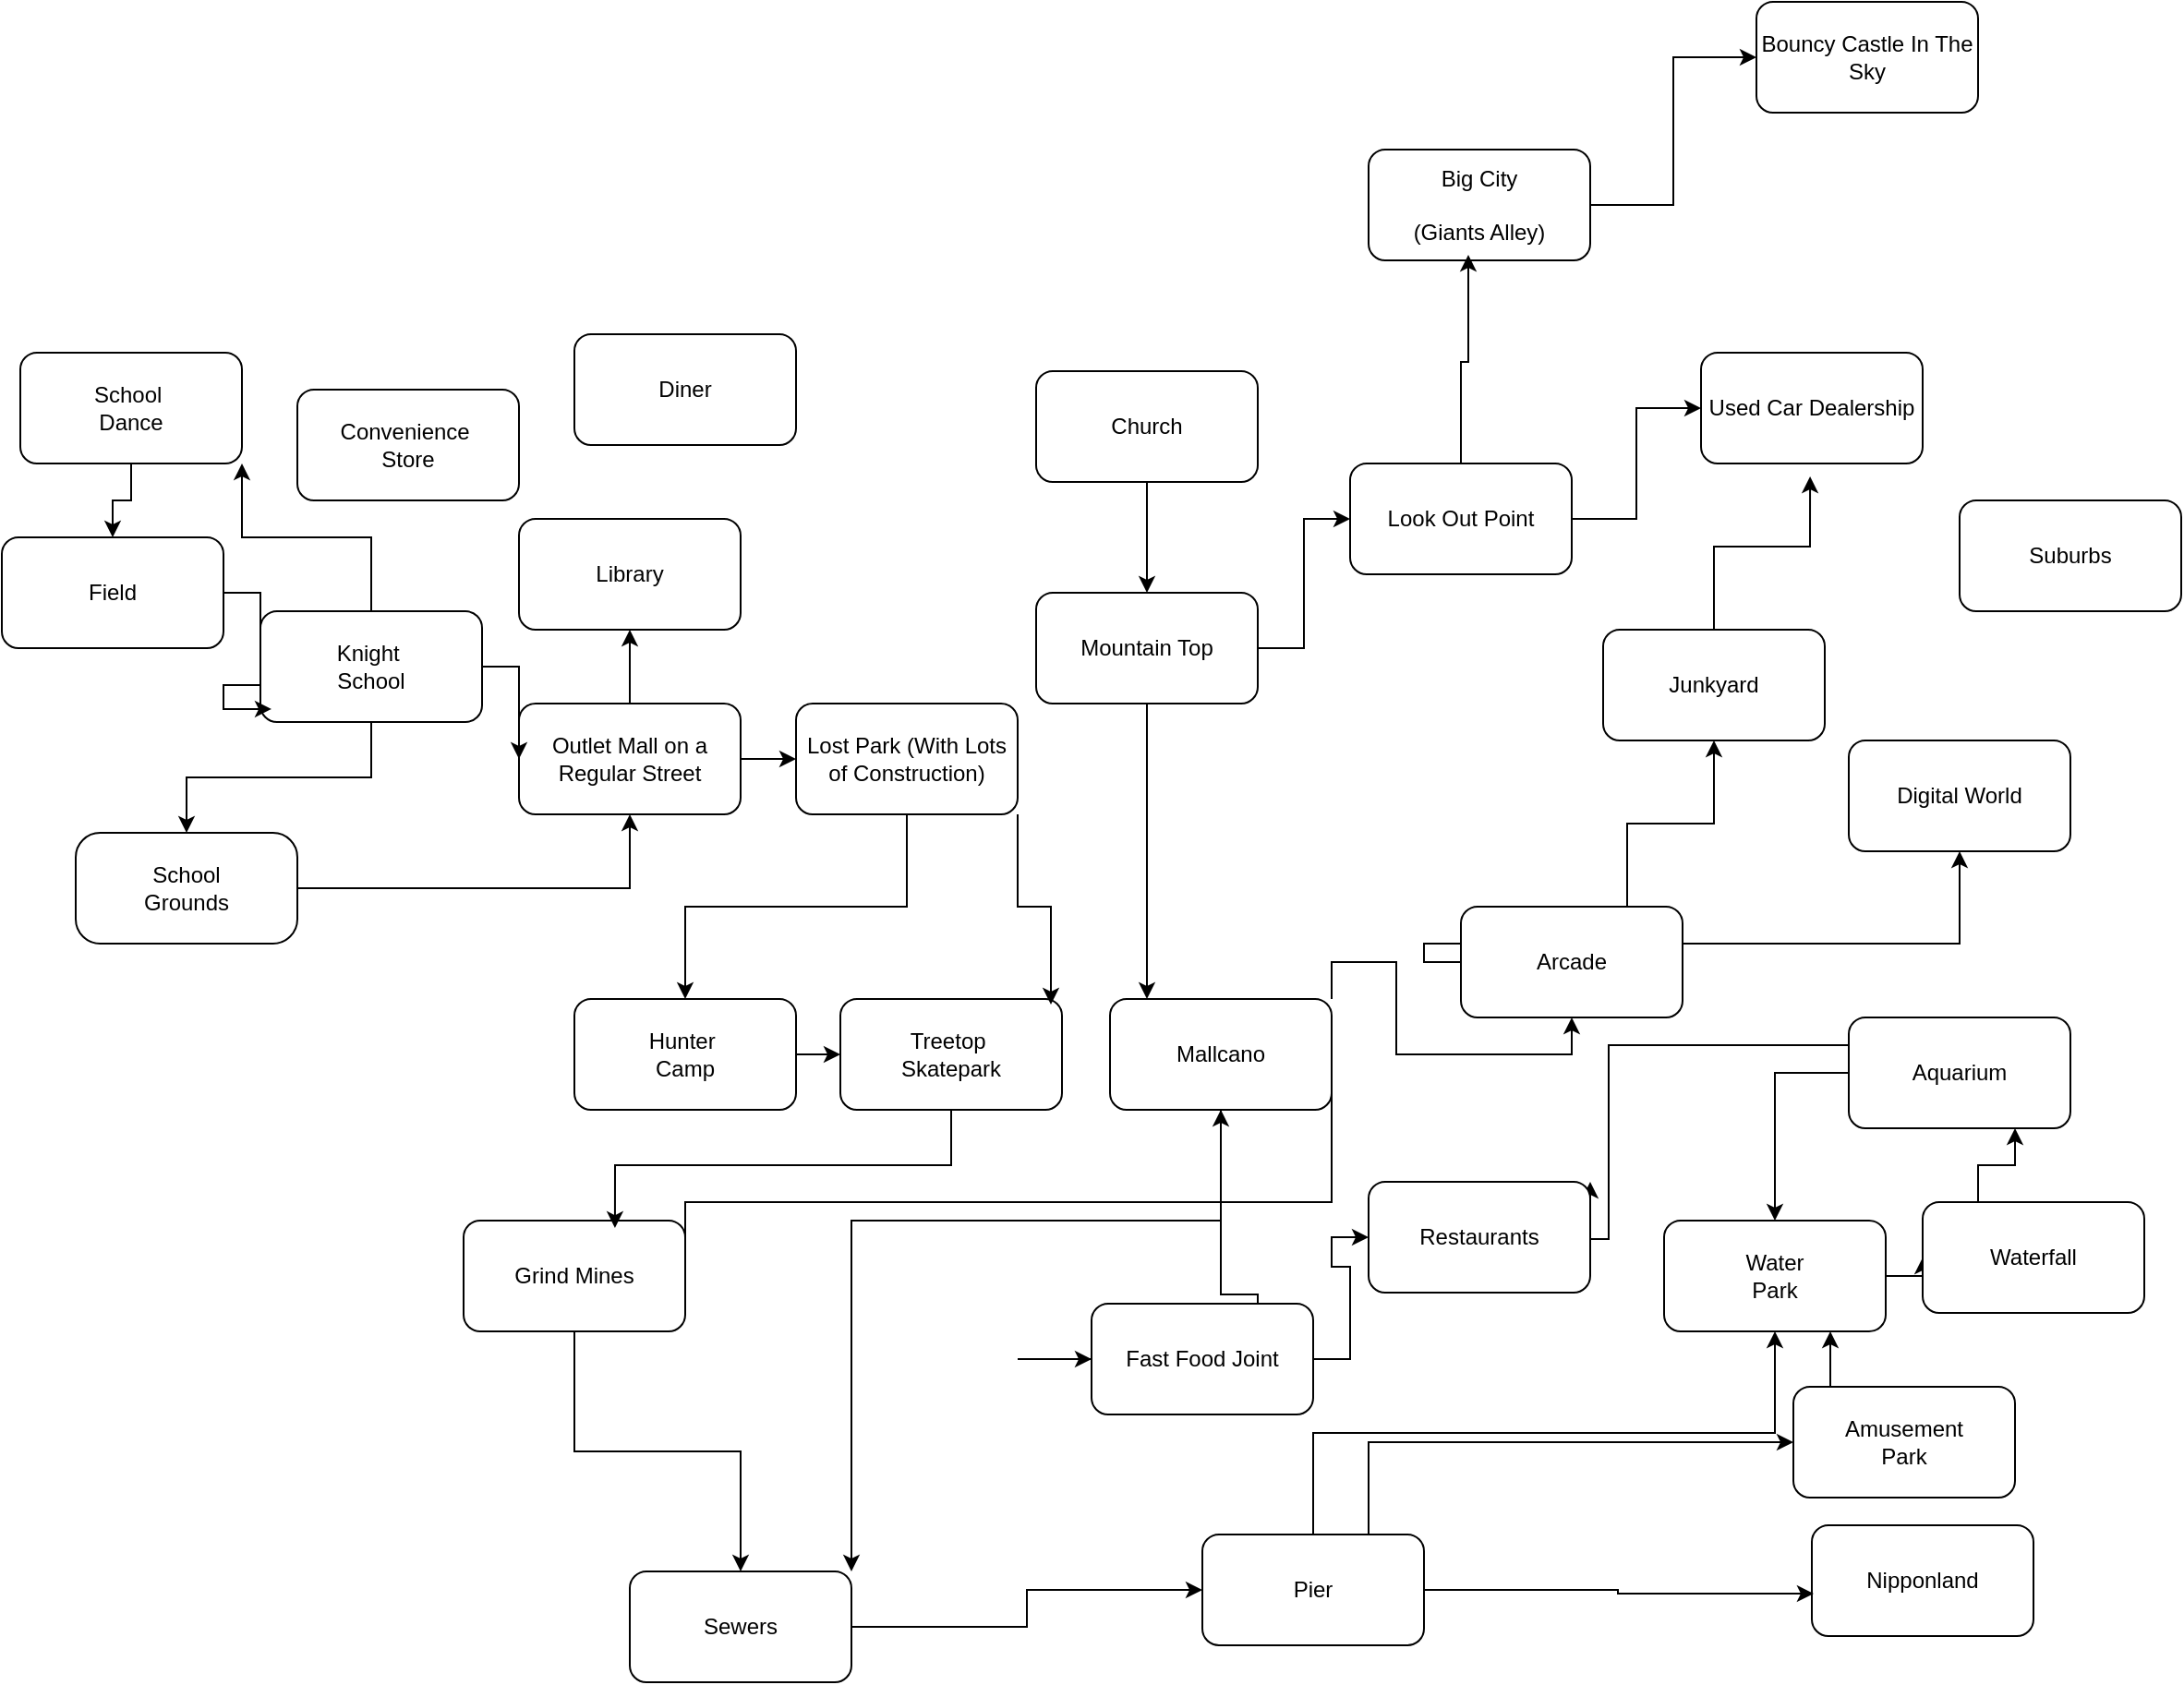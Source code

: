 <mxfile version="28.2.7">
  <diagram name="ページ1" id="Hq7mq9DURl0nzRcfe1HW">
    <mxGraphModel dx="1605" dy="1683" grid="1" gridSize="10" guides="1" tooltips="1" connect="1" arrows="1" fold="1" page="1" pageScale="1" pageWidth="827" pageHeight="1169" math="0" shadow="0">
      <root>
        <mxCell id="0" />
        <mxCell id="1" parent="0" />
        <mxCell id="FHi2QEq27pnTeOY9-yR4-7" value="" style="edgeStyle=orthogonalEdgeStyle;rounded=0;orthogonalLoop=1;jettySize=auto;html=1;" edge="1" parent="1" source="FHi2QEq27pnTeOY9-yR4-2" target="FHi2QEq27pnTeOY9-yR4-5">
          <mxGeometry relative="1" as="geometry" />
        </mxCell>
        <mxCell id="FHi2QEq27pnTeOY9-yR4-2" value="School&lt;div&gt;Grounds&lt;/div&gt;" style="rounded=1;whiteSpace=wrap;html=1;arcSize=22;" vertex="1" parent="1">
          <mxGeometry y="270" width="120" height="60" as="geometry" />
        </mxCell>
        <mxCell id="FHi2QEq27pnTeOY9-yR4-3" value="Convenience&amp;nbsp;&lt;div&gt;Store&lt;/div&gt;" style="rounded=1;whiteSpace=wrap;html=1;" vertex="1" parent="1">
          <mxGeometry x="120" y="30" width="120" height="60" as="geometry" />
        </mxCell>
        <mxCell id="FHi2QEq27pnTeOY9-yR4-4" value="Library" style="rounded=1;whiteSpace=wrap;html=1;" vertex="1" parent="1">
          <mxGeometry x="240" y="100" width="120" height="60" as="geometry" />
        </mxCell>
        <mxCell id="FHi2QEq27pnTeOY9-yR4-17" style="edgeStyle=orthogonalEdgeStyle;rounded=0;orthogonalLoop=1;jettySize=auto;html=1;exitX=0.5;exitY=0;exitDx=0;exitDy=0;" edge="1" parent="1" source="FHi2QEq27pnTeOY9-yR4-5" target="FHi2QEq27pnTeOY9-yR4-4">
          <mxGeometry relative="1" as="geometry" />
        </mxCell>
        <mxCell id="FHi2QEq27pnTeOY9-yR4-41" style="edgeStyle=orthogonalEdgeStyle;rounded=0;orthogonalLoop=1;jettySize=auto;html=1;exitX=1;exitY=0.5;exitDx=0;exitDy=0;entryX=0;entryY=0.5;entryDx=0;entryDy=0;" edge="1" parent="1" source="FHi2QEq27pnTeOY9-yR4-5" target="FHi2QEq27pnTeOY9-yR4-40">
          <mxGeometry relative="1" as="geometry" />
        </mxCell>
        <mxCell id="FHi2QEq27pnTeOY9-yR4-5" value="Outlet Mall on a Regular Street" style="rounded=1;whiteSpace=wrap;html=1;" vertex="1" parent="1">
          <mxGeometry x="240" y="200" width="120" height="60" as="geometry" />
        </mxCell>
        <mxCell id="FHi2QEq27pnTeOY9-yR4-9" value="" style="edgeStyle=orthogonalEdgeStyle;rounded=0;orthogonalLoop=1;jettySize=auto;html=1;" edge="1" parent="1" source="FHi2QEq27pnTeOY9-yR4-8" target="FHi2QEq27pnTeOY9-yR4-2">
          <mxGeometry relative="1" as="geometry" />
        </mxCell>
        <mxCell id="FHi2QEq27pnTeOY9-yR4-12" style="edgeStyle=orthogonalEdgeStyle;rounded=0;orthogonalLoop=1;jettySize=auto;html=1;exitX=0.5;exitY=0;exitDx=0;exitDy=0;entryX=1;entryY=1;entryDx=0;entryDy=0;" edge="1" parent="1" source="FHi2QEq27pnTeOY9-yR4-8" target="FHi2QEq27pnTeOY9-yR4-11">
          <mxGeometry relative="1" as="geometry" />
        </mxCell>
        <mxCell id="FHi2QEq27pnTeOY9-yR4-16" style="edgeStyle=orthogonalEdgeStyle;rounded=0;orthogonalLoop=1;jettySize=auto;html=1;exitX=1;exitY=0.5;exitDx=0;exitDy=0;entryX=0;entryY=0.5;entryDx=0;entryDy=0;" edge="1" parent="1" source="FHi2QEq27pnTeOY9-yR4-8" target="FHi2QEq27pnTeOY9-yR4-5">
          <mxGeometry relative="1" as="geometry" />
        </mxCell>
        <mxCell id="FHi2QEq27pnTeOY9-yR4-8" value="Knight&amp;nbsp;&lt;div&gt;School&lt;/div&gt;" style="rounded=1;whiteSpace=wrap;html=1;" vertex="1" parent="1">
          <mxGeometry x="100" y="150" width="120" height="60" as="geometry" />
        </mxCell>
        <mxCell id="FHi2QEq27pnTeOY9-yR4-14" style="edgeStyle=orthogonalEdgeStyle;rounded=0;orthogonalLoop=1;jettySize=auto;html=1;exitX=0.5;exitY=1;exitDx=0;exitDy=0;entryX=0.5;entryY=0;entryDx=0;entryDy=0;" edge="1" parent="1" source="FHi2QEq27pnTeOY9-yR4-11" target="FHi2QEq27pnTeOY9-yR4-13">
          <mxGeometry relative="1" as="geometry" />
        </mxCell>
        <mxCell id="FHi2QEq27pnTeOY9-yR4-11" value="School&amp;nbsp;&lt;div&gt;Dance&lt;/div&gt;" style="rounded=1;whiteSpace=wrap;html=1;" vertex="1" parent="1">
          <mxGeometry x="-30" y="10" width="120" height="60" as="geometry" />
        </mxCell>
        <mxCell id="FHi2QEq27pnTeOY9-yR4-13" value="Field" style="rounded=1;whiteSpace=wrap;html=1;" vertex="1" parent="1">
          <mxGeometry x="-40" y="110" width="120" height="60" as="geometry" />
        </mxCell>
        <mxCell id="FHi2QEq27pnTeOY9-yR4-15" style="edgeStyle=orthogonalEdgeStyle;rounded=0;orthogonalLoop=1;jettySize=auto;html=1;entryX=0.05;entryY=0.883;entryDx=0;entryDy=0;entryPerimeter=0;" edge="1" parent="1" source="FHi2QEq27pnTeOY9-yR4-13" target="FHi2QEq27pnTeOY9-yR4-8">
          <mxGeometry relative="1" as="geometry" />
        </mxCell>
        <mxCell id="FHi2QEq27pnTeOY9-yR4-45" style="edgeStyle=orthogonalEdgeStyle;rounded=0;orthogonalLoop=1;jettySize=auto;html=1;exitX=1;exitY=0.5;exitDx=0;exitDy=0;entryX=0;entryY=0.5;entryDx=0;entryDy=0;" edge="1" parent="1" source="FHi2QEq27pnTeOY9-yR4-20" target="FHi2QEq27pnTeOY9-yR4-34">
          <mxGeometry relative="1" as="geometry" />
        </mxCell>
        <mxCell id="FHi2QEq27pnTeOY9-yR4-20" value="Hunter&amp;nbsp;&lt;div&gt;Camp&lt;/div&gt;" style="rounded=1;whiteSpace=wrap;html=1;" vertex="1" parent="1">
          <mxGeometry x="270" y="360" width="120" height="60" as="geometry" />
        </mxCell>
        <mxCell id="FHi2QEq27pnTeOY9-yR4-74" style="edgeStyle=orthogonalEdgeStyle;rounded=0;orthogonalLoop=1;jettySize=auto;html=1;exitX=0.5;exitY=1;exitDx=0;exitDy=0;entryX=0.5;entryY=0;entryDx=0;entryDy=0;" edge="1" parent="1" source="FHi2QEq27pnTeOY9-yR4-21" target="FHi2QEq27pnTeOY9-yR4-72">
          <mxGeometry relative="1" as="geometry" />
        </mxCell>
        <mxCell id="FHi2QEq27pnTeOY9-yR4-21" value="Church" style="rounded=1;whiteSpace=wrap;html=1;" vertex="1" parent="1">
          <mxGeometry x="520" y="20" width="120" height="60" as="geometry" />
        </mxCell>
        <mxCell id="FHi2QEq27pnTeOY9-yR4-81" style="edgeStyle=orthogonalEdgeStyle;rounded=0;orthogonalLoop=1;jettySize=auto;html=1;exitX=1;exitY=0.5;exitDx=0;exitDy=0;entryX=0;entryY=0.5;entryDx=0;entryDy=0;" edge="1" parent="1" source="FHi2QEq27pnTeOY9-yR4-22" target="FHi2QEq27pnTeOY9-yR4-79">
          <mxGeometry relative="1" as="geometry" />
        </mxCell>
        <mxCell id="FHi2QEq27pnTeOY9-yR4-22" value="Big City&lt;div&gt;&lt;br&gt;&lt;/div&gt;&lt;div&gt;(Giants Alley)&lt;/div&gt;" style="rounded=1;whiteSpace=wrap;html=1;" vertex="1" parent="1">
          <mxGeometry x="700" y="-100" width="120" height="60" as="geometry" />
        </mxCell>
        <mxCell id="FHi2QEq27pnTeOY9-yR4-57" style="edgeStyle=orthogonalEdgeStyle;rounded=0;orthogonalLoop=1;jettySize=auto;html=1;exitX=1;exitY=0.5;exitDx=0;exitDy=0;entryX=0;entryY=0.5;entryDx=0;entryDy=0;" edge="1" parent="1" source="FHi2QEq27pnTeOY9-yR4-23" target="FHi2QEq27pnTeOY9-yR4-26">
          <mxGeometry relative="1" as="geometry" />
        </mxCell>
        <mxCell id="FHi2QEq27pnTeOY9-yR4-23" value="Water&lt;div&gt;Park&lt;/div&gt;" style="rounded=1;whiteSpace=wrap;html=1;" vertex="1" parent="1">
          <mxGeometry x="860" y="480" width="120" height="60" as="geometry" />
        </mxCell>
        <mxCell id="FHi2QEq27pnTeOY9-yR4-53" style="edgeStyle=orthogonalEdgeStyle;rounded=0;orthogonalLoop=1;jettySize=auto;html=1;exitX=0.5;exitY=0;exitDx=0;exitDy=0;entryX=0.5;entryY=1;entryDx=0;entryDy=0;" edge="1" parent="1" source="FHi2QEq27pnTeOY9-yR4-24" target="FHi2QEq27pnTeOY9-yR4-23">
          <mxGeometry relative="1" as="geometry" />
        </mxCell>
        <mxCell id="FHi2QEq27pnTeOY9-yR4-54" style="edgeStyle=orthogonalEdgeStyle;rounded=0;orthogonalLoop=1;jettySize=auto;html=1;exitX=0.75;exitY=0;exitDx=0;exitDy=0;entryX=0;entryY=0.5;entryDx=0;entryDy=0;" edge="1" parent="1" source="FHi2QEq27pnTeOY9-yR4-24" target="FHi2QEq27pnTeOY9-yR4-25">
          <mxGeometry relative="1" as="geometry" />
        </mxCell>
        <mxCell id="FHi2QEq27pnTeOY9-yR4-24" value="Pier" style="rounded=1;whiteSpace=wrap;html=1;" vertex="1" parent="1">
          <mxGeometry x="610" y="650" width="120" height="60" as="geometry" />
        </mxCell>
        <mxCell id="FHi2QEq27pnTeOY9-yR4-55" style="edgeStyle=orthogonalEdgeStyle;rounded=0;orthogonalLoop=1;jettySize=auto;html=1;exitX=0.25;exitY=0;exitDx=0;exitDy=0;entryX=0.75;entryY=1;entryDx=0;entryDy=0;" edge="1" parent="1" source="FHi2QEq27pnTeOY9-yR4-25" target="FHi2QEq27pnTeOY9-yR4-23">
          <mxGeometry relative="1" as="geometry" />
        </mxCell>
        <mxCell id="FHi2QEq27pnTeOY9-yR4-25" value="Amusement&lt;div&gt;Park&lt;/div&gt;" style="rounded=1;whiteSpace=wrap;html=1;" vertex="1" parent="1">
          <mxGeometry x="930" y="570" width="120" height="60" as="geometry" />
        </mxCell>
        <mxCell id="FHi2QEq27pnTeOY9-yR4-58" style="edgeStyle=orthogonalEdgeStyle;rounded=0;orthogonalLoop=1;jettySize=auto;html=1;exitX=0.25;exitY=0;exitDx=0;exitDy=0;entryX=0.75;entryY=1;entryDx=0;entryDy=0;" edge="1" parent="1" source="FHi2QEq27pnTeOY9-yR4-26" target="FHi2QEq27pnTeOY9-yR4-27">
          <mxGeometry relative="1" as="geometry" />
        </mxCell>
        <mxCell id="FHi2QEq27pnTeOY9-yR4-26" value="Waterfall" style="rounded=1;whiteSpace=wrap;html=1;" vertex="1" parent="1">
          <mxGeometry x="1000" y="470" width="120" height="60" as="geometry" />
        </mxCell>
        <mxCell id="FHi2QEq27pnTeOY9-yR4-50" style="edgeStyle=orthogonalEdgeStyle;rounded=0;orthogonalLoop=1;jettySize=auto;html=1;exitX=0;exitY=0.5;exitDx=0;exitDy=0;" edge="1" parent="1" source="FHi2QEq27pnTeOY9-yR4-27" target="FHi2QEq27pnTeOY9-yR4-23">
          <mxGeometry relative="1" as="geometry" />
        </mxCell>
        <mxCell id="FHi2QEq27pnTeOY9-yR4-70" style="edgeStyle=orthogonalEdgeStyle;rounded=0;orthogonalLoop=1;jettySize=auto;html=1;exitX=0;exitY=0.25;exitDx=0;exitDy=0;entryX=1;entryY=0;entryDx=0;entryDy=0;" edge="1" parent="1" source="FHi2QEq27pnTeOY9-yR4-27" target="FHi2QEq27pnTeOY9-yR4-68">
          <mxGeometry relative="1" as="geometry">
            <Array as="points">
              <mxPoint x="830" y="385" />
              <mxPoint x="830" y="490" />
            </Array>
          </mxGeometry>
        </mxCell>
        <mxCell id="FHi2QEq27pnTeOY9-yR4-27" value="Aquarium" style="rounded=1;whiteSpace=wrap;html=1;" vertex="1" parent="1">
          <mxGeometry x="960" y="370" width="120" height="60" as="geometry" />
        </mxCell>
        <mxCell id="FHi2QEq27pnTeOY9-yR4-29" value="Suburbs" style="rounded=1;whiteSpace=wrap;html=1;" vertex="1" parent="1">
          <mxGeometry x="1020" y="90" width="120" height="60" as="geometry" />
        </mxCell>
        <mxCell id="FHi2QEq27pnTeOY9-yR4-30" value="Nipponland" style="rounded=1;whiteSpace=wrap;html=1;" vertex="1" parent="1">
          <mxGeometry x="940" y="645" width="120" height="60" as="geometry" />
        </mxCell>
        <mxCell id="FHi2QEq27pnTeOY9-yR4-31" value="Diner" style="rounded=1;whiteSpace=wrap;html=1;" vertex="1" parent="1">
          <mxGeometry x="270" width="120" height="60" as="geometry" />
        </mxCell>
        <mxCell id="FHi2QEq27pnTeOY9-yR4-64" style="edgeStyle=orthogonalEdgeStyle;rounded=0;orthogonalLoop=1;jettySize=auto;html=1;exitX=0.75;exitY=0;exitDx=0;exitDy=0;entryX=0.5;entryY=1;entryDx=0;entryDy=0;" edge="1" parent="1" source="FHi2QEq27pnTeOY9-yR4-32" target="FHi2QEq27pnTeOY9-yR4-63">
          <mxGeometry relative="1" as="geometry" />
        </mxCell>
        <mxCell id="FHi2QEq27pnTeOY9-yR4-67" style="edgeStyle=orthogonalEdgeStyle;rounded=0;orthogonalLoop=1;jettySize=auto;html=1;exitX=1;exitY=0.5;exitDx=0;exitDy=0;" edge="1" parent="1" source="FHi2QEq27pnTeOY9-yR4-32" target="FHi2QEq27pnTeOY9-yR4-35">
          <mxGeometry relative="1" as="geometry">
            <Array as="points">
              <mxPoint x="730" y="330" />
              <mxPoint x="1020" y="330" />
            </Array>
          </mxGeometry>
        </mxCell>
        <mxCell id="FHi2QEq27pnTeOY9-yR4-32" value="Arcade" style="rounded=1;whiteSpace=wrap;html=1;" vertex="1" parent="1">
          <mxGeometry x="750" y="310" width="120" height="60" as="geometry" />
        </mxCell>
        <mxCell id="FHi2QEq27pnTeOY9-yR4-34" value="Treetop&amp;nbsp;&lt;div&gt;Skatepark&lt;/div&gt;" style="rounded=1;whiteSpace=wrap;html=1;" vertex="1" parent="1">
          <mxGeometry x="414" y="360" width="120" height="60" as="geometry" />
        </mxCell>
        <mxCell id="FHi2QEq27pnTeOY9-yR4-35" value="Digital World" style="rounded=1;whiteSpace=wrap;html=1;" vertex="1" parent="1">
          <mxGeometry x="960" y="220" width="120" height="60" as="geometry" />
        </mxCell>
        <mxCell id="FHi2QEq27pnTeOY9-yR4-52" style="edgeStyle=orthogonalEdgeStyle;rounded=0;orthogonalLoop=1;jettySize=auto;html=1;exitX=0.5;exitY=1;exitDx=0;exitDy=0;entryX=0.5;entryY=0;entryDx=0;entryDy=0;" edge="1" parent="1" source="FHi2QEq27pnTeOY9-yR4-39" target="FHi2QEq27pnTeOY9-yR4-47">
          <mxGeometry relative="1" as="geometry" />
        </mxCell>
        <mxCell id="FHi2QEq27pnTeOY9-yR4-59" style="edgeStyle=orthogonalEdgeStyle;rounded=0;orthogonalLoop=1;jettySize=auto;html=1;exitX=1;exitY=0.5;exitDx=0;exitDy=0;" edge="1" parent="1" source="FHi2QEq27pnTeOY9-yR4-39" target="FHi2QEq27pnTeOY9-yR4-60">
          <mxGeometry relative="1" as="geometry">
            <mxPoint x="620" y="510" as="targetPoint" />
            <Array as="points">
              <mxPoint x="330" y="470" />
              <mxPoint x="620" y="470" />
            </Array>
          </mxGeometry>
        </mxCell>
        <mxCell id="FHi2QEq27pnTeOY9-yR4-39" value="Grind Mines" style="rounded=1;whiteSpace=wrap;html=1;" vertex="1" parent="1">
          <mxGeometry x="210" y="480" width="120" height="60" as="geometry" />
        </mxCell>
        <mxCell id="FHi2QEq27pnTeOY9-yR4-42" style="edgeStyle=orthogonalEdgeStyle;rounded=0;orthogonalLoop=1;jettySize=auto;html=1;exitX=0.5;exitY=1;exitDx=0;exitDy=0;entryX=0.5;entryY=0;entryDx=0;entryDy=0;" edge="1" parent="1" source="FHi2QEq27pnTeOY9-yR4-40" target="FHi2QEq27pnTeOY9-yR4-20">
          <mxGeometry relative="1" as="geometry" />
        </mxCell>
        <mxCell id="FHi2QEq27pnTeOY9-yR4-43" style="edgeStyle=orthogonalEdgeStyle;rounded=0;orthogonalLoop=1;jettySize=auto;html=1;exitX=1;exitY=1;exitDx=0;exitDy=0;entryX=0.95;entryY=0.05;entryDx=0;entryDy=0;entryPerimeter=0;" edge="1" parent="1" source="FHi2QEq27pnTeOY9-yR4-40" target="FHi2QEq27pnTeOY9-yR4-34">
          <mxGeometry relative="1" as="geometry" />
        </mxCell>
        <mxCell id="FHi2QEq27pnTeOY9-yR4-40" value="Lost Park (With Lots of Construction)" style="rounded=1;whiteSpace=wrap;html=1;" vertex="1" parent="1">
          <mxGeometry x="390" y="200" width="120" height="60" as="geometry" />
        </mxCell>
        <mxCell id="FHi2QEq27pnTeOY9-yR4-46" style="edgeStyle=orthogonalEdgeStyle;rounded=0;orthogonalLoop=1;jettySize=auto;html=1;exitX=0.5;exitY=1;exitDx=0;exitDy=0;entryX=0.683;entryY=0.067;entryDx=0;entryDy=0;entryPerimeter=0;" edge="1" parent="1" source="FHi2QEq27pnTeOY9-yR4-34" target="FHi2QEq27pnTeOY9-yR4-39">
          <mxGeometry relative="1" as="geometry" />
        </mxCell>
        <mxCell id="FHi2QEq27pnTeOY9-yR4-51" style="edgeStyle=orthogonalEdgeStyle;rounded=0;orthogonalLoop=1;jettySize=auto;html=1;exitX=1;exitY=0.5;exitDx=0;exitDy=0;" edge="1" parent="1" source="FHi2QEq27pnTeOY9-yR4-47" target="FHi2QEq27pnTeOY9-yR4-24">
          <mxGeometry relative="1" as="geometry" />
        </mxCell>
        <mxCell id="FHi2QEq27pnTeOY9-yR4-47" value="Sewers" style="rounded=1;whiteSpace=wrap;html=1;" vertex="1" parent="1">
          <mxGeometry x="300" y="670" width="120" height="60" as="geometry" />
        </mxCell>
        <mxCell id="FHi2QEq27pnTeOY9-yR4-56" style="edgeStyle=orthogonalEdgeStyle;rounded=0;orthogonalLoop=1;jettySize=auto;html=1;exitX=1;exitY=0.5;exitDx=0;exitDy=0;entryX=0.008;entryY=0.617;entryDx=0;entryDy=0;entryPerimeter=0;" edge="1" parent="1" source="FHi2QEq27pnTeOY9-yR4-24" target="FHi2QEq27pnTeOY9-yR4-30">
          <mxGeometry relative="1" as="geometry" />
        </mxCell>
        <mxCell id="FHi2QEq27pnTeOY9-yR4-61" style="edgeStyle=orthogonalEdgeStyle;rounded=0;orthogonalLoop=1;jettySize=auto;html=1;exitX=1;exitY=0;exitDx=0;exitDy=0;entryX=0.5;entryY=1;entryDx=0;entryDy=0;" edge="1" parent="1" source="FHi2QEq27pnTeOY9-yR4-60" target="FHi2QEq27pnTeOY9-yR4-32">
          <mxGeometry relative="1" as="geometry" />
        </mxCell>
        <mxCell id="FHi2QEq27pnTeOY9-yR4-69" style="edgeStyle=orthogonalEdgeStyle;rounded=0;orthogonalLoop=1;jettySize=auto;html=1;exitX=1;exitY=0.5;exitDx=0;exitDy=0;entryX=0;entryY=0.5;entryDx=0;entryDy=0;" edge="1" parent="1" source="FHi2QEq27pnTeOY9-yR4-28" target="FHi2QEq27pnTeOY9-yR4-68">
          <mxGeometry relative="1" as="geometry" />
        </mxCell>
        <mxCell id="FHi2QEq27pnTeOY9-yR4-71" style="edgeStyle=orthogonalEdgeStyle;rounded=0;orthogonalLoop=1;jettySize=auto;html=1;exitX=0.5;exitY=1;exitDx=0;exitDy=0;entryX=1;entryY=0;entryDx=0;entryDy=0;" edge="1" parent="1" source="FHi2QEq27pnTeOY9-yR4-60" target="FHi2QEq27pnTeOY9-yR4-47">
          <mxGeometry relative="1" as="geometry">
            <Array as="points">
              <mxPoint x="620" y="480" />
              <mxPoint x="420" y="480" />
            </Array>
          </mxGeometry>
        </mxCell>
        <mxCell id="FHi2QEq27pnTeOY9-yR4-60" value="Mallcano" style="rounded=1;whiteSpace=wrap;html=1;" vertex="1" parent="1">
          <mxGeometry x="560" y="360" width="120" height="60" as="geometry" />
        </mxCell>
        <mxCell id="FHi2QEq27pnTeOY9-yR4-63" value="Junkyard" style="rounded=1;whiteSpace=wrap;html=1;" vertex="1" parent="1">
          <mxGeometry x="827" y="160" width="120" height="60" as="geometry" />
        </mxCell>
        <mxCell id="FHi2QEq27pnTeOY9-yR4-65" value="Used Car Dealership" style="rounded=1;whiteSpace=wrap;html=1;" vertex="1" parent="1">
          <mxGeometry x="880" y="10" width="120" height="60" as="geometry" />
        </mxCell>
        <mxCell id="FHi2QEq27pnTeOY9-yR4-66" style="edgeStyle=orthogonalEdgeStyle;rounded=0;orthogonalLoop=1;jettySize=auto;html=1;exitX=0.5;exitY=0;exitDx=0;exitDy=0;entryX=0.492;entryY=1.117;entryDx=0;entryDy=0;entryPerimeter=0;" edge="1" parent="1" source="FHi2QEq27pnTeOY9-yR4-63" target="FHi2QEq27pnTeOY9-yR4-65">
          <mxGeometry relative="1" as="geometry" />
        </mxCell>
        <mxCell id="FHi2QEq27pnTeOY9-yR4-68" value="Restaurants" style="rounded=1;whiteSpace=wrap;html=1;" vertex="1" parent="1">
          <mxGeometry x="700" y="459" width="120" height="60" as="geometry" />
        </mxCell>
        <mxCell id="FHi2QEq27pnTeOY9-yR4-73" style="edgeStyle=orthogonalEdgeStyle;rounded=0;orthogonalLoop=1;jettySize=auto;html=1;exitX=0.5;exitY=1;exitDx=0;exitDy=0;" edge="1" parent="1" source="FHi2QEq27pnTeOY9-yR4-72" target="FHi2QEq27pnTeOY9-yR4-60">
          <mxGeometry relative="1" as="geometry">
            <Array as="points">
              <mxPoint x="580" y="310" />
              <mxPoint x="580" y="310" />
            </Array>
          </mxGeometry>
        </mxCell>
        <mxCell id="FHi2QEq27pnTeOY9-yR4-76" style="edgeStyle=orthogonalEdgeStyle;rounded=0;orthogonalLoop=1;jettySize=auto;html=1;exitX=1;exitY=0.5;exitDx=0;exitDy=0;entryX=0;entryY=0.5;entryDx=0;entryDy=0;" edge="1" parent="1" source="FHi2QEq27pnTeOY9-yR4-72" target="FHi2QEq27pnTeOY9-yR4-75">
          <mxGeometry relative="1" as="geometry" />
        </mxCell>
        <mxCell id="FHi2QEq27pnTeOY9-yR4-72" value="Mountain Top" style="rounded=1;whiteSpace=wrap;html=1;" vertex="1" parent="1">
          <mxGeometry x="520" y="140" width="120" height="60" as="geometry" />
        </mxCell>
        <mxCell id="FHi2QEq27pnTeOY9-yR4-77" style="edgeStyle=orthogonalEdgeStyle;rounded=0;orthogonalLoop=1;jettySize=auto;html=1;exitX=1;exitY=0.5;exitDx=0;exitDy=0;entryX=0;entryY=0.5;entryDx=0;entryDy=0;" edge="1" parent="1" source="FHi2QEq27pnTeOY9-yR4-75" target="FHi2QEq27pnTeOY9-yR4-65">
          <mxGeometry relative="1" as="geometry" />
        </mxCell>
        <mxCell id="FHi2QEq27pnTeOY9-yR4-75" value="Look Out Point" style="rounded=1;whiteSpace=wrap;html=1;" vertex="1" parent="1">
          <mxGeometry x="690" y="70" width="120" height="60" as="geometry" />
        </mxCell>
        <mxCell id="FHi2QEq27pnTeOY9-yR4-78" style="edgeStyle=orthogonalEdgeStyle;rounded=0;orthogonalLoop=1;jettySize=auto;html=1;exitX=0.5;exitY=0;exitDx=0;exitDy=0;entryX=0.45;entryY=0.95;entryDx=0;entryDy=0;entryPerimeter=0;" edge="1" parent="1" source="FHi2QEq27pnTeOY9-yR4-75" target="FHi2QEq27pnTeOY9-yR4-22">
          <mxGeometry relative="1" as="geometry" />
        </mxCell>
        <mxCell id="FHi2QEq27pnTeOY9-yR4-79" value="Bouncy Castle In The Sky" style="rounded=1;whiteSpace=wrap;html=1;" vertex="1" parent="1">
          <mxGeometry x="910" y="-180" width="120" height="60" as="geometry" />
        </mxCell>
        <mxCell id="FHi2QEq27pnTeOY9-yR4-82" value="" style="edgeStyle=orthogonalEdgeStyle;rounded=0;orthogonalLoop=1;jettySize=auto;html=1;exitX=1;exitY=0.5;exitDx=0;exitDy=0;entryX=0;entryY=0.5;entryDx=0;entryDy=0;" edge="1" parent="1" source="FHi2QEq27pnTeOY9-yR4-60" target="FHi2QEq27pnTeOY9-yR4-28">
          <mxGeometry relative="1" as="geometry">
            <mxPoint x="630" y="470" as="sourcePoint" />
            <mxPoint x="690" y="520" as="targetPoint" />
            <Array as="points">
              <mxPoint x="680" y="470" />
              <mxPoint x="620" y="470" />
              <mxPoint x="620" y="520" />
              <mxPoint x="640" y="520" />
              <mxPoint x="640" y="555" />
              <mxPoint x="510" y="555" />
            </Array>
          </mxGeometry>
        </mxCell>
        <mxCell id="FHi2QEq27pnTeOY9-yR4-28" value="Fast Food Joint" style="rounded=1;whiteSpace=wrap;html=1;" vertex="1" parent="1">
          <mxGeometry x="550" y="525" width="120" height="60" as="geometry" />
        </mxCell>
      </root>
    </mxGraphModel>
  </diagram>
</mxfile>
